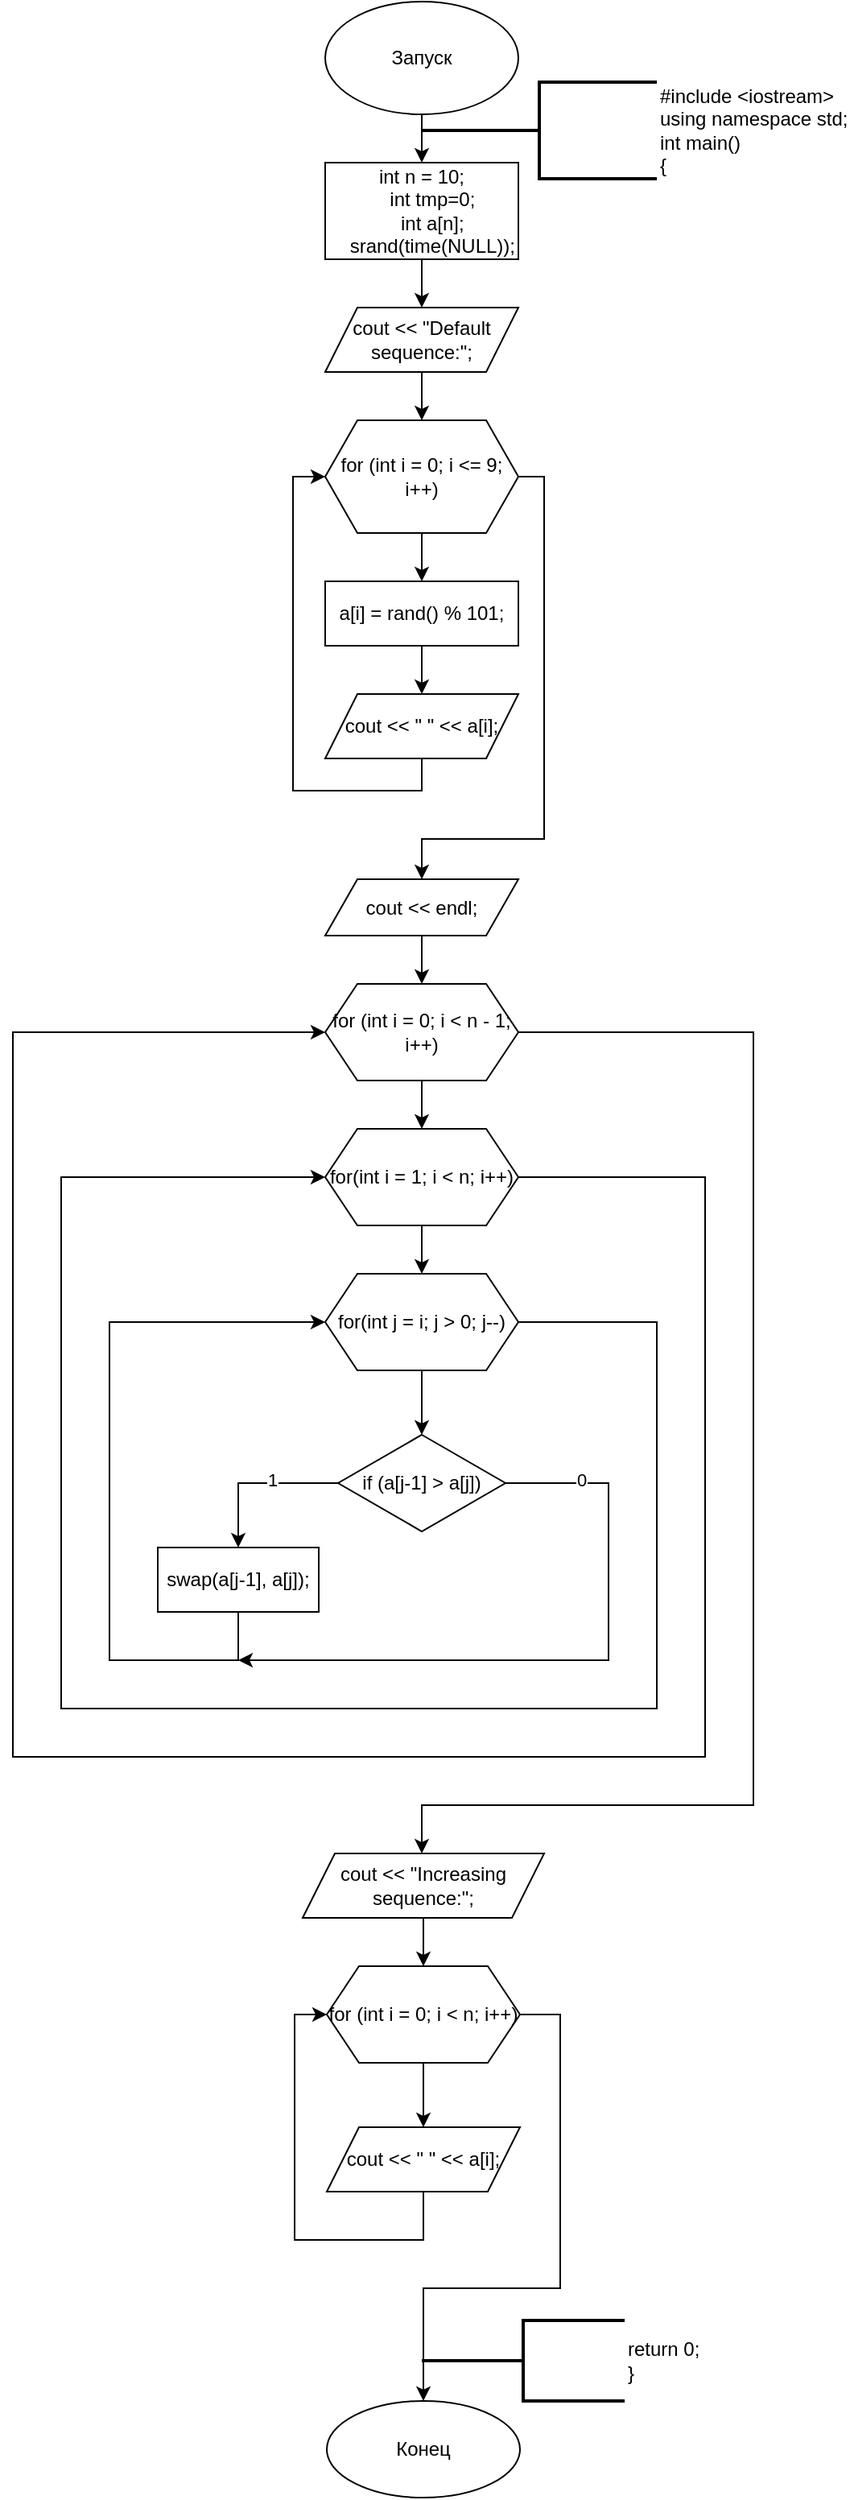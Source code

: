 <mxfile version="16.0.0" type="device"><diagram id="C5RBs43oDa-KdzZeNtuy" name="Page-1"><mxGraphModel dx="1061" dy="615" grid="1" gridSize="10" guides="1" tooltips="1" connect="1" arrows="1" fold="1" page="1" pageScale="1" pageWidth="827" pageHeight="1169" math="0" shadow="0"><root><mxCell id="WIyWlLk6GJQsqaUBKTNV-0"/><mxCell id="WIyWlLk6GJQsqaUBKTNV-1" parent="WIyWlLk6GJQsqaUBKTNV-0"/><mxCell id="OoZ20OrOg8VZuGHtvFxR-2" value="" style="edgeStyle=orthogonalEdgeStyle;rounded=0;orthogonalLoop=1;jettySize=auto;html=1;" parent="WIyWlLk6GJQsqaUBKTNV-1" source="OoZ20OrOg8VZuGHtvFxR-0" target="f6VdV6nys1w6GxwU3ILt-74" edge="1"><mxGeometry relative="1" as="geometry"><mxPoint x="414" y="130" as="targetPoint"/></mxGeometry></mxCell><mxCell id="OoZ20OrOg8VZuGHtvFxR-0" value="Запуск" style="ellipse;whiteSpace=wrap;html=1;" parent="WIyWlLk6GJQsqaUBKTNV-1" vertex="1"><mxGeometry x="354" y="10" width="120" height="70" as="geometry"/></mxCell><mxCell id="OoZ20OrOg8VZuGHtvFxR-36" value="Конец" style="ellipse;whiteSpace=wrap;html=1;" parent="WIyWlLk6GJQsqaUBKTNV-1" vertex="1"><mxGeometry x="355" y="1500" width="120" height="60" as="geometry"/></mxCell><mxCell id="OoZ20OrOg8VZuGHtvFxR-38" value="return 0;&#10;}" style="strokeWidth=2;html=1;shape=mxgraph.flowchart.annotation_2;align=left;labelPosition=right;pointerEvents=1;" parent="WIyWlLk6GJQsqaUBKTNV-1" vertex="1"><mxGeometry x="414" y="1450" width="126" height="50" as="geometry"/></mxCell><mxCell id="OoZ20OrOg8VZuGHtvFxR-39" value="&lt;div&gt;&lt;/div&gt;&lt;div&gt;&lt;/div&gt;&lt;span&gt;#include &amp;lt;iostream&amp;gt;&lt;br&gt;&lt;/span&gt;using namespace std;&lt;br&gt;int main()&lt;br&gt;{" style="strokeWidth=2;html=1;shape=mxgraph.flowchart.annotation_2;align=left;labelPosition=right;pointerEvents=1;" parent="WIyWlLk6GJQsqaUBKTNV-1" vertex="1"><mxGeometry x="414" y="60" width="146" height="60" as="geometry"/></mxCell><mxCell id="f6VdV6nys1w6GxwU3ILt-76" value="" style="edgeStyle=orthogonalEdgeStyle;rounded=0;orthogonalLoop=1;jettySize=auto;html=1;" edge="1" parent="WIyWlLk6GJQsqaUBKTNV-1" source="f6VdV6nys1w6GxwU3ILt-74" target="f6VdV6nys1w6GxwU3ILt-75"><mxGeometry relative="1" as="geometry"/></mxCell><mxCell id="f6VdV6nys1w6GxwU3ILt-74" value="int n = 10;&#10;    int tmp=0;&#10;    int a[n];&#10;    srand(time(NULL));" style="rounded=0;whiteSpace=wrap;html=1;" vertex="1" parent="WIyWlLk6GJQsqaUBKTNV-1"><mxGeometry x="354" y="110" width="120" height="60" as="geometry"/></mxCell><mxCell id="f6VdV6nys1w6GxwU3ILt-78" value="" style="edgeStyle=orthogonalEdgeStyle;rounded=0;orthogonalLoop=1;jettySize=auto;html=1;" edge="1" parent="WIyWlLk6GJQsqaUBKTNV-1" source="f6VdV6nys1w6GxwU3ILt-75" target="f6VdV6nys1w6GxwU3ILt-77"><mxGeometry relative="1" as="geometry"/></mxCell><mxCell id="f6VdV6nys1w6GxwU3ILt-75" value="cout &lt;&lt; &quot;Default sequence:&quot;;" style="shape=parallelogram;perimeter=parallelogramPerimeter;whiteSpace=wrap;html=1;fixedSize=1;rounded=0;" vertex="1" parent="WIyWlLk6GJQsqaUBKTNV-1"><mxGeometry x="354" y="200" width="120" height="40" as="geometry"/></mxCell><mxCell id="f6VdV6nys1w6GxwU3ILt-80" value="" style="edgeStyle=orthogonalEdgeStyle;rounded=0;orthogonalLoop=1;jettySize=auto;html=1;" edge="1" parent="WIyWlLk6GJQsqaUBKTNV-1" source="f6VdV6nys1w6GxwU3ILt-77" target="f6VdV6nys1w6GxwU3ILt-79"><mxGeometry relative="1" as="geometry"/></mxCell><mxCell id="f6VdV6nys1w6GxwU3ILt-84" style="edgeStyle=orthogonalEdgeStyle;rounded=0;orthogonalLoop=1;jettySize=auto;html=1;" edge="1" parent="WIyWlLk6GJQsqaUBKTNV-1" source="f6VdV6nys1w6GxwU3ILt-77" target="f6VdV6nys1w6GxwU3ILt-85"><mxGeometry relative="1" as="geometry"><mxPoint x="414" y="560" as="targetPoint"/><Array as="points"><mxPoint x="490" y="305"/><mxPoint x="490" y="530"/><mxPoint x="414" y="530"/></Array></mxGeometry></mxCell><mxCell id="f6VdV6nys1w6GxwU3ILt-77" value="for (int i = 0; i &lt;= 9; i++)" style="shape=hexagon;perimeter=hexagonPerimeter2;whiteSpace=wrap;html=1;fixedSize=1;rounded=0;" vertex="1" parent="WIyWlLk6GJQsqaUBKTNV-1"><mxGeometry x="354" y="270" width="120" height="70" as="geometry"/></mxCell><mxCell id="f6VdV6nys1w6GxwU3ILt-82" value="" style="edgeStyle=orthogonalEdgeStyle;rounded=0;orthogonalLoop=1;jettySize=auto;html=1;" edge="1" parent="WIyWlLk6GJQsqaUBKTNV-1" source="f6VdV6nys1w6GxwU3ILt-79" target="f6VdV6nys1w6GxwU3ILt-81"><mxGeometry relative="1" as="geometry"/></mxCell><mxCell id="f6VdV6nys1w6GxwU3ILt-79" value="a[i] = rand() % 101;" style="whiteSpace=wrap;html=1;rounded=0;" vertex="1" parent="WIyWlLk6GJQsqaUBKTNV-1"><mxGeometry x="354" y="370" width="120" height="40" as="geometry"/></mxCell><mxCell id="f6VdV6nys1w6GxwU3ILt-83" style="edgeStyle=orthogonalEdgeStyle;rounded=0;orthogonalLoop=1;jettySize=auto;html=1;entryX=0;entryY=0.5;entryDx=0;entryDy=0;" edge="1" parent="WIyWlLk6GJQsqaUBKTNV-1" source="f6VdV6nys1w6GxwU3ILt-81" target="f6VdV6nys1w6GxwU3ILt-77"><mxGeometry relative="1" as="geometry"><Array as="points"><mxPoint x="414" y="500"/><mxPoint x="334" y="500"/><mxPoint x="334" y="305"/></Array></mxGeometry></mxCell><mxCell id="f6VdV6nys1w6GxwU3ILt-81" value="cout &lt;&lt; &quot; &quot; &lt;&lt; a[i];" style="shape=parallelogram;perimeter=parallelogramPerimeter;whiteSpace=wrap;html=1;fixedSize=1;rounded=0;" vertex="1" parent="WIyWlLk6GJQsqaUBKTNV-1"><mxGeometry x="354" y="440" width="120" height="40" as="geometry"/></mxCell><mxCell id="f6VdV6nys1w6GxwU3ILt-87" value="" style="edgeStyle=orthogonalEdgeStyle;rounded=0;orthogonalLoop=1;jettySize=auto;html=1;" edge="1" parent="WIyWlLk6GJQsqaUBKTNV-1" source="f6VdV6nys1w6GxwU3ILt-85" target="f6VdV6nys1w6GxwU3ILt-86"><mxGeometry relative="1" as="geometry"/></mxCell><mxCell id="f6VdV6nys1w6GxwU3ILt-85" value="cout &lt;&lt; endl;" style="shape=parallelogram;perimeter=parallelogramPerimeter;whiteSpace=wrap;html=1;fixedSize=1;" vertex="1" parent="WIyWlLk6GJQsqaUBKTNV-1"><mxGeometry x="354" y="555" width="120" height="35" as="geometry"/></mxCell><mxCell id="f6VdV6nys1w6GxwU3ILt-89" value="" style="edgeStyle=orthogonalEdgeStyle;rounded=0;orthogonalLoop=1;jettySize=auto;html=1;" edge="1" parent="WIyWlLk6GJQsqaUBKTNV-1" source="f6VdV6nys1w6GxwU3ILt-86" target="f6VdV6nys1w6GxwU3ILt-88"><mxGeometry relative="1" as="geometry"/></mxCell><mxCell id="f6VdV6nys1w6GxwU3ILt-103" style="edgeStyle=orthogonalEdgeStyle;rounded=0;orthogonalLoop=1;jettySize=auto;html=1;" edge="1" parent="WIyWlLk6GJQsqaUBKTNV-1" source="f6VdV6nys1w6GxwU3ILt-86" target="f6VdV6nys1w6GxwU3ILt-104"><mxGeometry relative="1" as="geometry"><mxPoint x="414" y="1160" as="targetPoint"/><Array as="points"><mxPoint x="620" y="650"/><mxPoint x="620" y="1130"/><mxPoint x="414" y="1130"/></Array></mxGeometry></mxCell><mxCell id="f6VdV6nys1w6GxwU3ILt-86" value="for (int i = 0; i &lt; n - 1; i++)" style="shape=hexagon;perimeter=hexagonPerimeter2;whiteSpace=wrap;html=1;fixedSize=1;" vertex="1" parent="WIyWlLk6GJQsqaUBKTNV-1"><mxGeometry x="354" y="620" width="120" height="60" as="geometry"/></mxCell><mxCell id="f6VdV6nys1w6GxwU3ILt-91" value="" style="edgeStyle=orthogonalEdgeStyle;rounded=0;orthogonalLoop=1;jettySize=auto;html=1;" edge="1" parent="WIyWlLk6GJQsqaUBKTNV-1" source="f6VdV6nys1w6GxwU3ILt-88" target="f6VdV6nys1w6GxwU3ILt-90"><mxGeometry relative="1" as="geometry"/></mxCell><mxCell id="f6VdV6nys1w6GxwU3ILt-100" style="edgeStyle=orthogonalEdgeStyle;rounded=0;orthogonalLoop=1;jettySize=auto;html=1;entryX=0;entryY=0.5;entryDx=0;entryDy=0;" edge="1" parent="WIyWlLk6GJQsqaUBKTNV-1" source="f6VdV6nys1w6GxwU3ILt-88" target="f6VdV6nys1w6GxwU3ILt-86"><mxGeometry relative="1" as="geometry"><Array as="points"><mxPoint x="590" y="740"/><mxPoint x="590" y="1100"/><mxPoint x="160" y="1100"/><mxPoint x="160" y="650"/></Array></mxGeometry></mxCell><mxCell id="f6VdV6nys1w6GxwU3ILt-88" value="for(int i = 1; i &lt; n; i++)" style="shape=hexagon;perimeter=hexagonPerimeter2;whiteSpace=wrap;html=1;fixedSize=1;" vertex="1" parent="WIyWlLk6GJQsqaUBKTNV-1"><mxGeometry x="354" y="710" width="120" height="60" as="geometry"/></mxCell><mxCell id="f6VdV6nys1w6GxwU3ILt-93" value="" style="edgeStyle=orthogonalEdgeStyle;rounded=0;orthogonalLoop=1;jettySize=auto;html=1;" edge="1" parent="WIyWlLk6GJQsqaUBKTNV-1" source="f6VdV6nys1w6GxwU3ILt-90" target="f6VdV6nys1w6GxwU3ILt-94"><mxGeometry relative="1" as="geometry"><mxPoint x="414" y="940" as="targetPoint"/></mxGeometry></mxCell><mxCell id="f6VdV6nys1w6GxwU3ILt-99" style="edgeStyle=orthogonalEdgeStyle;rounded=0;orthogonalLoop=1;jettySize=auto;html=1;entryX=0;entryY=0.5;entryDx=0;entryDy=0;" edge="1" parent="WIyWlLk6GJQsqaUBKTNV-1" source="f6VdV6nys1w6GxwU3ILt-90" target="f6VdV6nys1w6GxwU3ILt-88"><mxGeometry relative="1" as="geometry"><Array as="points"><mxPoint x="560" y="830"/><mxPoint x="560" y="1070"/><mxPoint x="190" y="1070"/><mxPoint x="190" y="740"/></Array></mxGeometry></mxCell><mxCell id="f6VdV6nys1w6GxwU3ILt-90" value="for(int j = i; j &gt; 0; j--)" style="shape=hexagon;perimeter=hexagonPerimeter2;whiteSpace=wrap;html=1;fixedSize=1;" vertex="1" parent="WIyWlLk6GJQsqaUBKTNV-1"><mxGeometry x="354" y="800" width="120" height="60" as="geometry"/></mxCell><mxCell id="f6VdV6nys1w6GxwU3ILt-95" style="edgeStyle=orthogonalEdgeStyle;rounded=0;orthogonalLoop=1;jettySize=auto;html=1;" edge="1" parent="WIyWlLk6GJQsqaUBKTNV-1" source="f6VdV6nys1w6GxwU3ILt-94" target="f6VdV6nys1w6GxwU3ILt-96"><mxGeometry relative="1" as="geometry"><mxPoint x="300" y="970" as="targetPoint"/></mxGeometry></mxCell><mxCell id="f6VdV6nys1w6GxwU3ILt-101" value="1" style="edgeLabel;html=1;align=center;verticalAlign=middle;resizable=0;points=[];" vertex="1" connectable="0" parent="f6VdV6nys1w6GxwU3ILt-95"><mxGeometry x="-0.196" y="-2" relative="1" as="geometry"><mxPoint as="offset"/></mxGeometry></mxCell><mxCell id="f6VdV6nys1w6GxwU3ILt-98" style="edgeStyle=orthogonalEdgeStyle;rounded=0;orthogonalLoop=1;jettySize=auto;html=1;" edge="1" parent="WIyWlLk6GJQsqaUBKTNV-1" source="f6VdV6nys1w6GxwU3ILt-94"><mxGeometry relative="1" as="geometry"><mxPoint x="300" y="1040" as="targetPoint"/><Array as="points"><mxPoint x="530" y="930"/><mxPoint x="530" y="1040"/></Array></mxGeometry></mxCell><mxCell id="f6VdV6nys1w6GxwU3ILt-102" value="0" style="edgeLabel;html=1;align=center;verticalAlign=middle;resizable=0;points=[];" vertex="1" connectable="0" parent="f6VdV6nys1w6GxwU3ILt-98"><mxGeometry x="-0.767" y="2" relative="1" as="geometry"><mxPoint as="offset"/></mxGeometry></mxCell><mxCell id="f6VdV6nys1w6GxwU3ILt-94" value="if (a[j-1] &gt; a[j])" style="rhombus;whiteSpace=wrap;html=1;" vertex="1" parent="WIyWlLk6GJQsqaUBKTNV-1"><mxGeometry x="362" y="900" width="104" height="60" as="geometry"/></mxCell><mxCell id="f6VdV6nys1w6GxwU3ILt-97" style="edgeStyle=orthogonalEdgeStyle;rounded=0;orthogonalLoop=1;jettySize=auto;html=1;entryX=0;entryY=0.5;entryDx=0;entryDy=0;" edge="1" parent="WIyWlLk6GJQsqaUBKTNV-1" source="f6VdV6nys1w6GxwU3ILt-96" target="f6VdV6nys1w6GxwU3ILt-90"><mxGeometry relative="1" as="geometry"><Array as="points"><mxPoint x="300" y="1040"/><mxPoint x="220" y="1040"/><mxPoint x="220" y="830"/></Array></mxGeometry></mxCell><mxCell id="f6VdV6nys1w6GxwU3ILt-96" value="swap(a[j-1], a[j]);" style="rounded=0;whiteSpace=wrap;html=1;" vertex="1" parent="WIyWlLk6GJQsqaUBKTNV-1"><mxGeometry x="250" y="970" width="100" height="40" as="geometry"/></mxCell><mxCell id="f6VdV6nys1w6GxwU3ILt-106" value="" style="edgeStyle=orthogonalEdgeStyle;rounded=0;orthogonalLoop=1;jettySize=auto;html=1;" edge="1" parent="WIyWlLk6GJQsqaUBKTNV-1" source="f6VdV6nys1w6GxwU3ILt-104" target="f6VdV6nys1w6GxwU3ILt-105"><mxGeometry relative="1" as="geometry"/></mxCell><mxCell id="f6VdV6nys1w6GxwU3ILt-104" value="cout &lt;&lt; &quot;Increasing sequence:&quot;;" style="shape=parallelogram;perimeter=parallelogramPerimeter;whiteSpace=wrap;html=1;fixedSize=1;" vertex="1" parent="WIyWlLk6GJQsqaUBKTNV-1"><mxGeometry x="340" y="1160" width="150" height="40" as="geometry"/></mxCell><mxCell id="f6VdV6nys1w6GxwU3ILt-109" style="edgeStyle=orthogonalEdgeStyle;rounded=0;orthogonalLoop=1;jettySize=auto;html=1;entryX=0.5;entryY=0;entryDx=0;entryDy=0;" edge="1" parent="WIyWlLk6GJQsqaUBKTNV-1" source="f6VdV6nys1w6GxwU3ILt-105" target="f6VdV6nys1w6GxwU3ILt-108"><mxGeometry relative="1" as="geometry"/></mxCell><mxCell id="f6VdV6nys1w6GxwU3ILt-111" style="edgeStyle=orthogonalEdgeStyle;rounded=0;orthogonalLoop=1;jettySize=auto;html=1;" edge="1" parent="WIyWlLk6GJQsqaUBKTNV-1" source="f6VdV6nys1w6GxwU3ILt-105"><mxGeometry relative="1" as="geometry"><mxPoint x="415" y="1500" as="targetPoint"/><Array as="points"><mxPoint x="500" y="1260"/><mxPoint x="500" y="1430"/><mxPoint x="415" y="1430"/></Array></mxGeometry></mxCell><mxCell id="f6VdV6nys1w6GxwU3ILt-105" value="for (int i = 0; i &lt; n; i++)" style="shape=hexagon;perimeter=hexagonPerimeter2;whiteSpace=wrap;html=1;fixedSize=1;" vertex="1" parent="WIyWlLk6GJQsqaUBKTNV-1"><mxGeometry x="355" y="1230" width="120" height="60" as="geometry"/></mxCell><mxCell id="f6VdV6nys1w6GxwU3ILt-110" style="edgeStyle=orthogonalEdgeStyle;rounded=0;orthogonalLoop=1;jettySize=auto;html=1;entryX=0;entryY=0.5;entryDx=0;entryDy=0;" edge="1" parent="WIyWlLk6GJQsqaUBKTNV-1" source="f6VdV6nys1w6GxwU3ILt-108" target="f6VdV6nys1w6GxwU3ILt-105"><mxGeometry relative="1" as="geometry"><Array as="points"><mxPoint x="415" y="1400"/><mxPoint x="335" y="1400"/><mxPoint x="335" y="1260"/></Array></mxGeometry></mxCell><mxCell id="f6VdV6nys1w6GxwU3ILt-108" value="cout &lt;&lt; &quot; &quot; &lt;&lt; a[i];" style="shape=parallelogram;perimeter=parallelogramPerimeter;whiteSpace=wrap;html=1;fixedSize=1;" vertex="1" parent="WIyWlLk6GJQsqaUBKTNV-1"><mxGeometry x="355" y="1330" width="120" height="40" as="geometry"/></mxCell></root></mxGraphModel></diagram></mxfile>